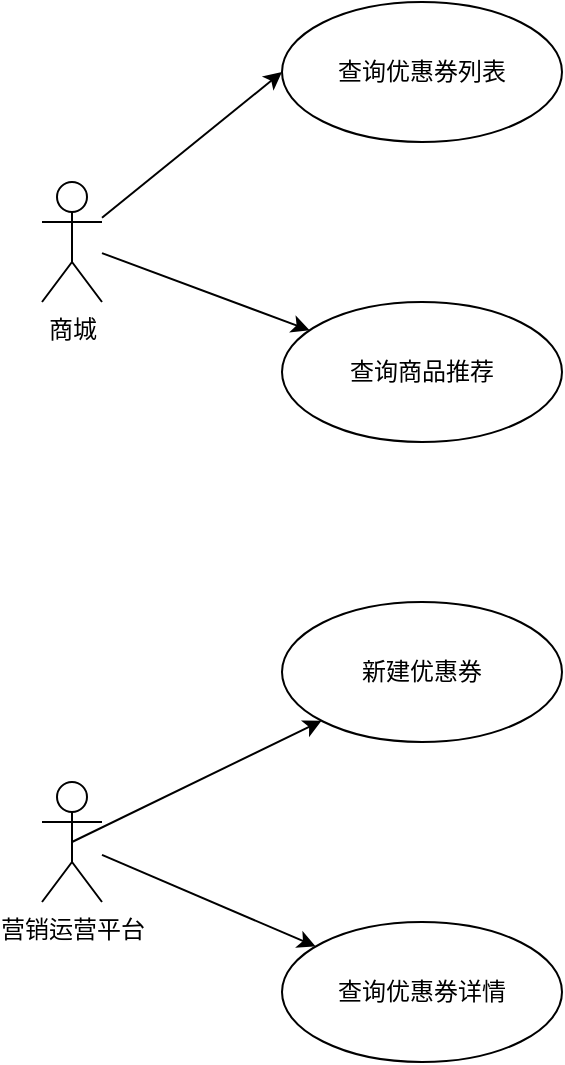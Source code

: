 <mxfile version="21.6.6" type="github">
  <diagram name="第 1 页" id="5_qqkdlO3jKT0sV0IZk1">
    <mxGraphModel dx="1050" dy="611" grid="1" gridSize="10" guides="1" tooltips="1" connect="1" arrows="1" fold="1" page="1" pageScale="1" pageWidth="827" pageHeight="1169" math="0" shadow="0">
      <root>
        <mxCell id="0" />
        <mxCell id="1" parent="0" />
        <mxCell id="4QKqTkWfWDaokWkDolcL-3" style="rounded=0;orthogonalLoop=1;jettySize=auto;html=1;entryX=0;entryY=0.5;entryDx=0;entryDy=0;" parent="1" source="4QKqTkWfWDaokWkDolcL-1" target="4QKqTkWfWDaokWkDolcL-2" edge="1">
          <mxGeometry relative="1" as="geometry" />
        </mxCell>
        <mxCell id="4QKqTkWfWDaokWkDolcL-6" style="rounded=0;orthogonalLoop=1;jettySize=auto;html=1;" parent="1" source="4QKqTkWfWDaokWkDolcL-1" target="4QKqTkWfWDaokWkDolcL-5" edge="1">
          <mxGeometry relative="1" as="geometry" />
        </mxCell>
        <mxCell id="4QKqTkWfWDaokWkDolcL-1" value="商城" style="shape=umlActor;verticalLabelPosition=bottom;verticalAlign=top;html=1;" parent="1" vertex="1">
          <mxGeometry x="170" y="240" width="30" height="60" as="geometry" />
        </mxCell>
        <mxCell id="4QKqTkWfWDaokWkDolcL-2" value="查询优惠券列表" style="ellipse;whiteSpace=wrap;html=1;" parent="1" vertex="1">
          <mxGeometry x="290" y="150" width="140" height="70" as="geometry" />
        </mxCell>
        <mxCell id="4QKqTkWfWDaokWkDolcL-5" value="查询商品推荐" style="ellipse;whiteSpace=wrap;html=1;" parent="1" vertex="1">
          <mxGeometry x="290" y="300" width="140" height="70" as="geometry" />
        </mxCell>
        <mxCell id="4QKqTkWfWDaokWkDolcL-11" style="rounded=0;orthogonalLoop=1;jettySize=auto;html=1;exitX=0.5;exitY=0.5;exitDx=0;exitDy=0;exitPerimeter=0;" parent="1" source="4QKqTkWfWDaokWkDolcL-7" target="4QKqTkWfWDaokWkDolcL-10" edge="1">
          <mxGeometry relative="1" as="geometry" />
        </mxCell>
        <mxCell id="4QKqTkWfWDaokWkDolcL-13" style="rounded=0;orthogonalLoop=1;jettySize=auto;html=1;" parent="1" source="4QKqTkWfWDaokWkDolcL-7" target="4QKqTkWfWDaokWkDolcL-12" edge="1">
          <mxGeometry relative="1" as="geometry" />
        </mxCell>
        <mxCell id="4QKqTkWfWDaokWkDolcL-7" value="营销运营平台" style="shape=umlActor;verticalLabelPosition=bottom;verticalAlign=top;html=1;" parent="1" vertex="1">
          <mxGeometry x="170" y="540" width="30" height="60" as="geometry" />
        </mxCell>
        <mxCell id="4QKqTkWfWDaokWkDolcL-10" value="新建优惠券" style="ellipse;whiteSpace=wrap;html=1;" parent="1" vertex="1">
          <mxGeometry x="290" y="450" width="140" height="70" as="geometry" />
        </mxCell>
        <mxCell id="4QKqTkWfWDaokWkDolcL-12" value="查询优惠券详情" style="ellipse;whiteSpace=wrap;html=1;" parent="1" vertex="1">
          <mxGeometry x="290" y="610" width="140" height="70" as="geometry" />
        </mxCell>
      </root>
    </mxGraphModel>
  </diagram>
</mxfile>
